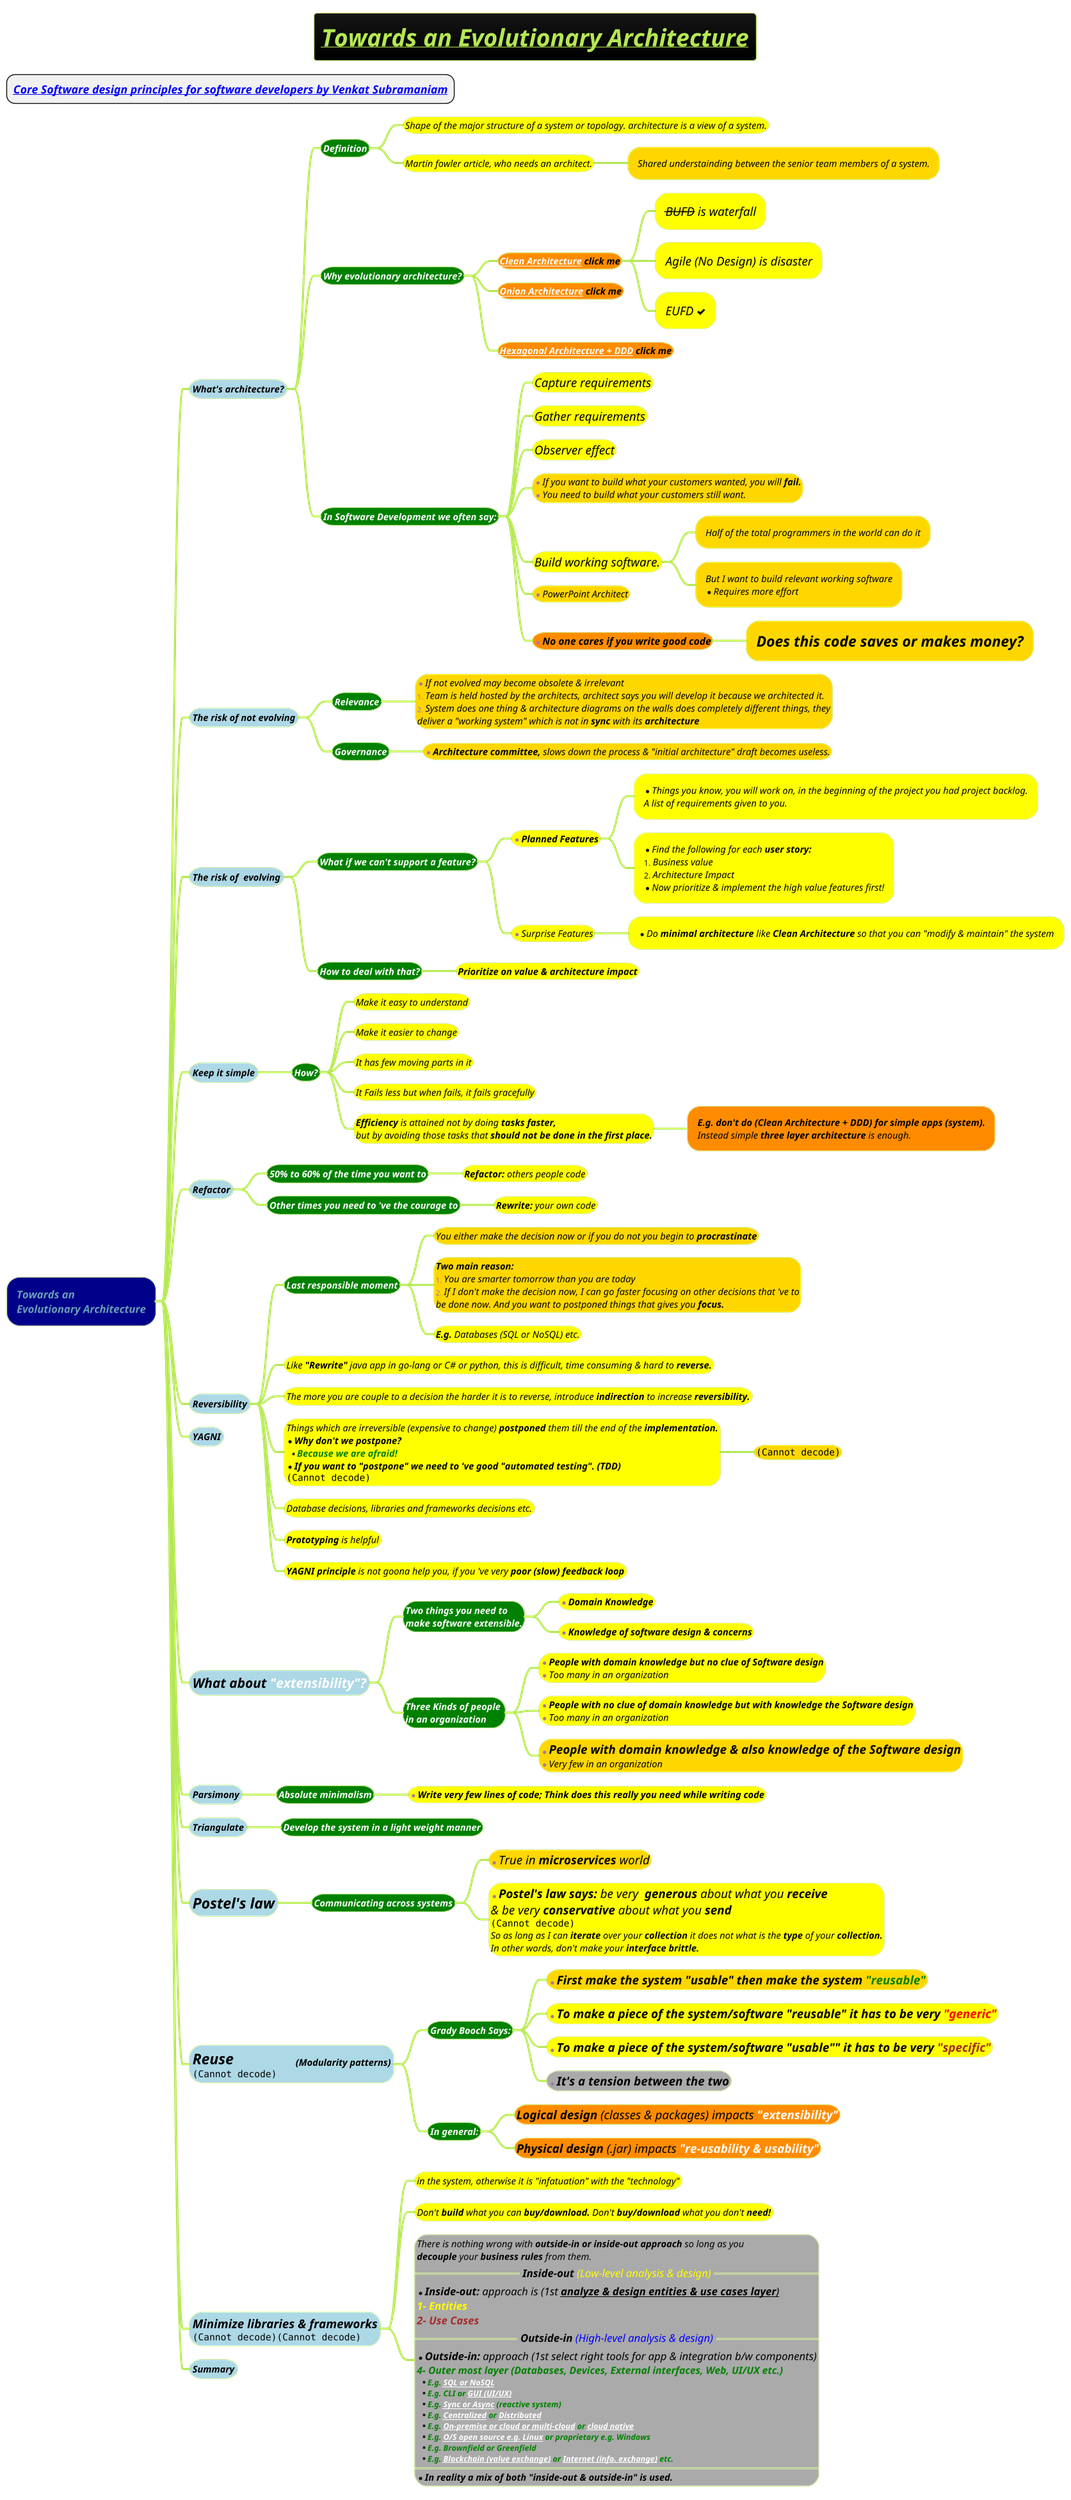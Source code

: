 @startmindmap
title =<i><b><u>Towards an Evolutionary Architecture
* ===<i><b>[[docs/3-programming-languages/Venkat-Subramaniam/Core-Software-design-principles-for-software-developers.puml Core Software design principles for software developers by Venkat Subramaniam]]
!theme hacker

*[#darkblue] <i>Towards an \n<i>Evolutionary Architecture
**[#lightblue] <i><color #black><size:14>What's architecture?
***[#green] <i><color #white><b><size:14>Definition
****[#yellow] <i><color #black><size:14>Shape of the major structure of a system or topology. architecture is a view of a system.
****[#yellow] <i><color #black><size:14>Martin fowler article, who needs an architect.
*****[#gold] <i><color #black><size:14>Shared understainding between the senior team members of a system.
***[#green] <b><i><color #white><size:14>Why evolutionary architecture?
****[#darkorange] <b><i><color #black><size:14>[[docs/3-programming-languages/Venkat-Subramaniam/images/img_27.png Clean Architecture]] click me
*****[#yellow] <i><color #black><size:18>--BUFD-- is waterfall
*****[#yellow] <i><color #black><size:18>Agile (No Design) is disaster
*****[#yellow] <i><color #black><size:18>EUFD <&check>
****[#darkorange] <b><i><color #black><size:14>[[docs/3-programming-languages/Venkat-Subramaniam/images/img_26.png Onion Architecture]] click me
****[#darkorange] <i><color #black><size:14><b>[[docs/3-programming-languages/Venkat-Subramaniam/images/img_26.png Hexagonal Architecture + DDD]] click me
***[#green] <b><i><color #white><size:14>In Software Development we often say:
****[#yellow] <i><color #black><size:18>Capture requirements
****[#yellow] <i><color #black><size:18>Gather requirements
****[#yellow] <i><color #black><size:18>Observer effect
****[#gold] *<i><color #black><size:14>If you want to build what your customers wanted, you will <b>fail.\n*<i><color #black><size:14>You need to build what your customers still want.
****[#yellow] <i><color #black><size:18>Build working software.
*****[#gold] <i><color #black><size:14>Half of the total programmers in the world can do it
*****[#gold] <i><color #black><size:14>But I want to build relevant working software\n*<i><color #black><size:14>Requires more effort
****[#gold] *<i><color #black><size:14>PowerPoint Architect
****[#darkorange] *<i><color #black><size:15><b>No one cares if you write good code
*****[#gold] <i><color #black><size:22><b>Does this code saves or makes money?
**[#lightblue] <i><color #black><size:14>The risk of not evolving
***[#green] <b><i><color #white><size:14>Relevance
****[#gold]:*<i><color #black><size:14>If not evolved may become obsolete & irrelevant
#<i><color #black><size:14>Team is held hosted by the architects, architect says you will develop it because we architected it.
#<i><color #black><size:14>System does one thing & architecture diagrams on the walls does completely different things, they
<i><color #black><size:14>deliver a "working system" which is not in **sync** with its <b>architecture;
***[#green] <b><i><color #white><size:14>Governance
****[#gold] *<i><color #black><size:14>**Architecture committee,** slows down the process & "initial architecture" draft becomes useless.
**[#lightblue] <i><color #black><size:14>The risk of  evolving
***[#green] <b><i><color #white><size:14>What if we can't support a feature?
****[#yellow] *<i><color #black><size:14><b>Planned Features
*****[#yellow] *<i><color #black><size:14>Things you know, you will work on, in the beginning of the project you had project backlog. \n<i><color #black><size:14>A list of requirements given to you.
*****[#yellow] *<i><color #black><size:14>Find the following for each <b>user story:\n#<i><color #black><size:14>Business value\n#<i><color #black><size:14>Architecture Impact\n*<i><color #black><size:14>Now prioritize & implement the high value features first!
****[#yellow] *<i><color #black><size:14>Surprise Features
*****[#yellow] *<i><color #black><size:14>Do **minimal architecture** like **Clean Architecture** so that you can "modify & maintain" the system
***[#green] <i><color #white><b><size:14>How to deal with that?
****[#yellow] <b><i><color #black><size:14>Prioritize on value & architecture impact
**[#lightblue] <i><color #black><size:14>Keep it simple
***[#green] <i><color #white><b><size:14>How?
****[#yellow] <i><color #black><size:14>Make it easy to understand
****[#yellow] <i><color #black><size:14>Make it easier to change
****[#yellow] <i><color #black><size:14>It has few moving parts in it
****[#yellow] <i><color #black><size:14>It Fails less but when fails, it fails gracefully
****[#yellow] <i><color #black><size:14><b>Efficiency</b> is attained not by doing <b>tasks faster,\n<i><color #black><size:14>but by avoiding those tasks that <b>should not be done in the first place.
*****[#darkorange] <i><color #black><size:14><b>E.g. don't do (Clean Architecture + DDD) for simple apps (system).\n<i><color #black><size:14>Instead simple **three layer architecture** is enough.
**[#lightblue] <i><color #black><size:14>Refactor
***[#green] <b><i><color #white><size:14>50% to 60% of the time you want to
****[#yellow] <i><color #black><size:14><b>Refactor:</b> others people code
***[#green] <b><i><color #white><size:14>Other times you need to 've the courage to
****[#yellow] <i><color #black><size:14><b>Rewrite:</b> your own code
**[#lightblue] <i><color #black><size:14>Reversibility
***[#green] <b><i><color #white><size:14>Last responsible moment
****[#gold] <i><color #black><size:14>You either make the decision now or if you do not you begin to <b>procrastinate
****[#gold] <i><color #black><size:14><b>Two main reason: \n#<i><color #black><size:14>You are smarter tomorrow than you are today\n#<i><color #black><size:14>If I don't make the decision now, I can go faster focusing on other decisions that 've to \n<i><color #black><size:14>be done now. And you want to postponed things that gives you <b>focus.
****[#yellow] <i><color #black><size:14><b>E.g.</b> Databases (SQL or NoSQL) etc.
***[#yellow] <i><color #black><size:14>Like **"Rewrite"** java app in go-lang or C# or python, this is difficult, time consuming & hard to <b>reverse.
***[#yellow] <i><color #black><size:14>The more you are couple to a decision the harder it is to reverse, introduce **indirection** to increase <b>reversibility.
***[#yellow] <i><color #black><size:14>Things which are irreversible (expensive to change) **postponed** them till the end of the <b>implementation.\n*<b><i><color #black><size:14>Why don't we postpone?\n**<b><i><color #green><size:14>Because we are afraid!\n*<b><i><color #black><size:14>If you want to "postpone" we need to 've good "automated testing". (TDD)\n<img:images/img_43.png>
****[#gold] <i><color #black><size:14><img:images/img_35.png>
***[#yellow] <i><color #black><size:14>Database decisions, libraries and frameworks decisions etc.
***[#yellow] <i><color #black><size:14>**Prototyping** is helpful
***[#yellow] <i><color #black><size:14>**YAGNI principle** is not goona help you, if you 've very <b>poor (slow) feedback loop
**[#lightblue] <i><color #black><size:14>YAGNI
**[#lightblue] <i><color #black><size:20>What about <color #white>"extensibility"?
***[#green] <i><color #white><b><size:14>Two things you need to \n<i><color #white><b><size:14>make software extensible.
****[#yellow] *<i><color #black><size:14><b>Domain Knowledge
****[#yellow] *<i><color #black><size:14><b>Knowledge of software design & concerns
***[#green] <i><color #white><b><size:14>Three Kinds of people \n<i><color #white><b><size:14>in an organization
****[#yellow] *<i><color #black><size:14><b>People with domain knowledge but no clue of Software design\n*<i><color #black><size:14>Too many in an organization
****[#yellow] *<i><color #black><size:14><b>People with no clue of domain knowledge but with knowledge the Software design\n*<i><color #black><size:14>Too many in an organization
****[#gold] *<i><color #black><size:18><b>People with domain knowledge & also knowledge of the Software design\n*<i><color #black><size:14>Very few in an organization
**[#lightblue] <i><color #black><size:14>Parsimony
***[#green] <i><color #white><b><size:14>Absolute minimalism
****[#yellow] *<i><color #black><size:14><b>Write very few lines of code; Think does this really you need while writing code
**[#lightblue] <i><color #black><size:14>Triangulate
***[#green] <i><color #white><b><size:14>Develop the system in a light weight manner
**[#lightblue] <i><color #black><size:22>Postel's law
***[#green] <i><color #white><b><size:14>Communicating across systems
****[#gold] *<i><color #black><size:18>True in **microservices** world
****[#yellow] *<i><color #black><size:18><b>Postel's law says:</b> be very  <b>generous</b> about what you <b>receive\n<i><color #black><size:18>& be very <b>conservative</b> about what you <b>send\n<img:images/img_28.png>\n<i><color #black><size:14>So as long as I can **iterate** over your **collection** it does not what is the **type** of your <b>collection.\n<i><color #black><size:14>In other words, don't make your <b>interface brittle.
**[#lightblue] <i><color #black><size:22>Reuse <size:14>\t\t\t(Modularity patterns)\n<img:images/img_41.png>
***[#green] <i><color #white><b><size:14>Grady Booch Says:
****[#gold] *<i><color #black><size:18><b>First make the system "usable" then make the system <color #green>"reusable"
****[#yellow] *<i><color #black><size:18><b>To make a piece of the system/software "reusable" it has to be very<color #red> "generic"
****[#yellow] *<i><color #black><size:18><b>To make a piece of the system/software "usable"" it has to be very <color #brown>"specific"
****[#a] *<i><color #black><size:18><b>It's a tension between the two
***[#green] <i><color #white><b><size:14>In general:
****[#darkorange] <i><color #black><size:18>**Logical design** (classes & packages) impacts <color #white><b>"extensibility"
****[#darkorange] <i><color #black><size:18>**Physical design** (.jar) impacts <color #white><b>"re-usability & usability"
**[#lightblue] <i><color #black><size:18>Minimize libraries & frameworks\n<img:images/img_31.png><img:images/img_34.png>
***[#yellow] <i><color #black><size:14>in the system, otherwise it is "infatuation" with the "technology"
***[#yellow] <i><color #black><size:14>Don't **build** what you can **buy/download.** Don't **buy/download** what you don't <b>need!
***[#a]:<i><color #black><size:14>There is nothing wrong with **outside-in or inside-out approach** so long as you
<i><color #black><size:14>**decouple** your **business rules** from them.
==<i><color #black><size:16>**Inside-out** <color:yellow>(Low-level analysis & design)==
*<i><color #black><size:16>**Inside-out:** approach is (1st <u>**analyze & design entities & use cases layer**)
<i><color #yellow><b><size:16>1- Entities
<i><color #brown><b><size:16>2- Use Cases
==<i><color #black><size:16>**Outside-in** <color:blue>(High-level analysis & design)==
*<i><color #black><size:16>**Outside-in:** approach (1st select right tools for app & integration b/w components)
<i><color #green><b><size:15>4- Outer most layer (Databases, Devices, External interfaces, Web, UI/UX etc.)
**<i><color #green><b><size:12>E.g. [[docs/books/1-books-backlog/DBMS/Designing-Data-Intensive-Applications.puml SQL or NoSQL]]
**<i><color #green><b><size:12>E.g. CLI or [[docs/1-Requirement-Engineering/MVP-PoC-and-case-study/UI-UX.puml GUI (UI/UX)]]
**<i><color #green><b><size:12>E.g. [[docs/3-programming-languages/Venkat-Subramaniam/Designing-Reactive-Systems.puml Sync or Async]] (reactive system)
**<i><color #green><b><size:12>E.g. [[docs/1-Requirement-Engineering/levels-of-distributed-system/Centralized-System.puml Centralized]] or [[docs/AI-ML-DL-Data-Science-and-BigData/data-science/designing-data-intensive-applications/Distributed-Systems.puml Distributed]]
**<i><color #green><b><size:12>E.g. [[docs/AI-ML-DL-Data-Science-and-BigData/data-science/data-engineering/Cloud-vs-On-Premise.puml On-premise or cloud or multi-cloud]] or [[docs/cloud-computing/Cloud-Native.puml cloud native]]
**<i><color #green><b><size:12>E.g. [[docs/books/1-books-backlog/operating-system/Linux-operating-system.puml O/S open source e.g. Linux]] or proprietary e.g. Windows
**<i><color #green><b><size:12>E.g. Brownfield or Greenfield
**<i><color #green><b><size:12>E.g. [[docs/blockchain/Blockchain-System-Design.puml Blockchain (value exchange)]] or [[a Internet (info. exchange)]] etc.
====
*<i><color #black><b><size:14>In reality a mix of both "inside-out & outside-in" is used.;
**[#lightblue] <i><color #black><size:14>Summary

@endmindmap
